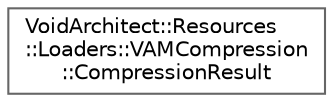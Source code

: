digraph "Graphical Class Hierarchy"
{
 // LATEX_PDF_SIZE
  bgcolor="transparent";
  edge [fontname=Helvetica,fontsize=10,labelfontname=Helvetica,labelfontsize=10];
  node [fontname=Helvetica,fontsize=10,shape=box,height=0.2,width=0.4];
  rankdir="LR";
  Node0 [id="Node000000",label="VoidArchitect::Resources\l::Loaders::VAMCompression\l::CompressionResult",height=0.2,width=0.4,color="grey40", fillcolor="white", style="filled",URL="$struct_void_architect_1_1_resources_1_1_loaders_1_1_v_a_m_compression_1_1_compression_result.html",tooltip=" "];
}
